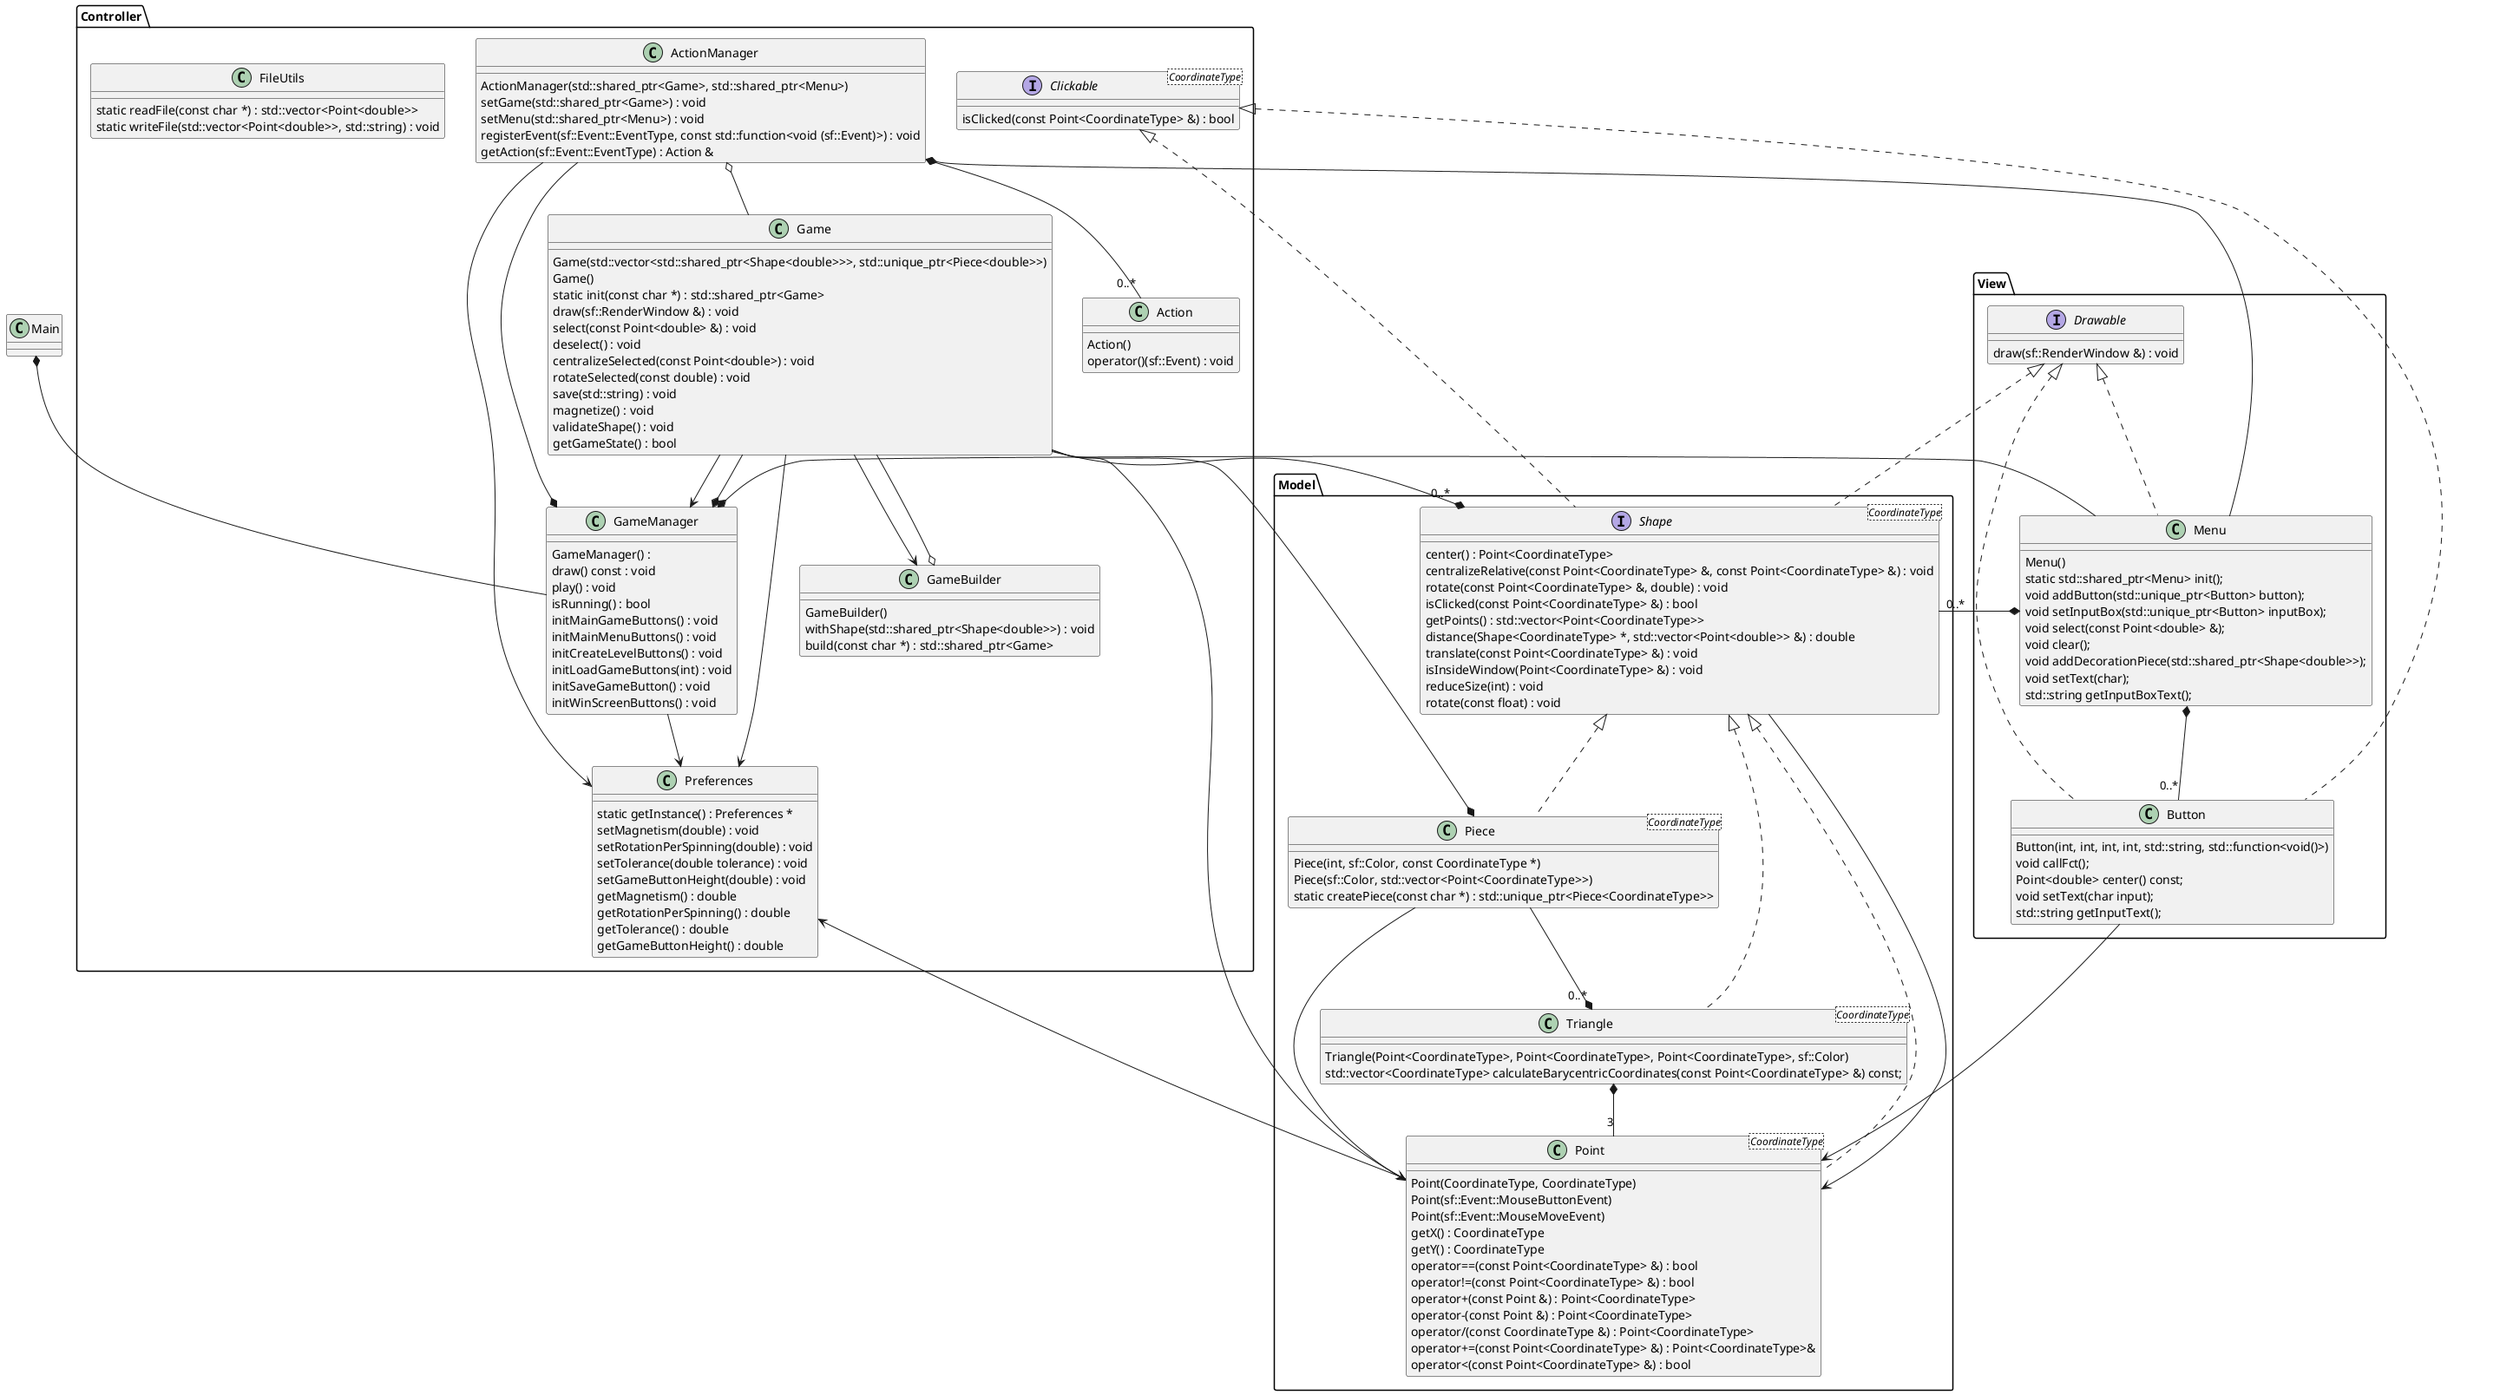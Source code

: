 @startuml
Class Main

Package Controller {
    Interface Clickable<CoordinateType> {
        isClicked(const Point<CoordinateType> &) : bool
    }
    Class Action {
        Action()
        operator()(sf::Event) : void
    }
    Class ActionManager {
        ActionManager(std::shared_ptr<Game>, std::shared_ptr<Menu>)
        setGame(std::shared_ptr<Game>) : void
        setMenu(std::shared_ptr<Menu>) : void
        registerEvent(sf::Event::EventType, const std::function<void (sf::Event)>) : void
        getAction(sf::Event::EventType) : Action &
    }
    Class FileUtils{
        static readFile(const char *) : std::vector<Point<double>>
    	static writeFile(std::vector<Point<double>>, std::string) : void
    }
    Class Game{
	    Game(std::vector<std::shared_ptr<Shape<double>>>, std::unique_ptr<Piece<double>>)
	    Game()
        static init(const char *) : std::shared_ptr<Game>
    	draw(sf::RenderWindow &) : void
    	select(const Point<double> &) : void
    	deselect() : void
    	centralizeSelected(const Point<double>) : void
    	rotateSelected(const double) : void
    	save(std::string) : void
    	magnetize() : void
    	validateShape() : void
    	getGameState() : bool
    }
    Class GameBuilder {
        GameBuilder()
    	withShape(std::shared_ptr<Shape<double>>) : void
    	build(const char *) : std::shared_ptr<Game>
    }
    Class GameManager {
       GameManager() : 
        draw() const : void
        play() : void
        isRunning() : bool
        initMainGameButtons() : void
        initMainMenuButtons() : void
        initCreateLevelButtons() : void
        initLoadGameButtons(int) : void
        initSaveGameButton() : void
        initWinScreenButtons() : void
    }
    Class Preferences {
        static getInstance() : Preferences *
        setMagnetism(double) : void
        setRotationPerSpinning(double) : void
        setTolerance(double tolerance) : void
        setGameButtonHeight(double) : void
        getMagnetism() : double
        getRotationPerSpinning() : double
        getTolerance() : double
        getGameButtonHeight() : double
    }
}

Package Model {
    Interface Shape<CoordinateType> {
        center() : Point<CoordinateType>
        centralizeRelative(const Point<CoordinateType> &, const Point<CoordinateType> &) : void
        rotate(const Point<CoordinateType> &, double) : void
        isClicked(const Point<CoordinateType> &) : bool
        getPoints() : std::vector<Point<CoordinateType>>
        distance(Shape<CoordinateType> *, std::vector<Point<double>> &) : double
        translate(const Point<CoordinateType> &) : void
        isInsideWindow(Point<CoordinateType> &) : void
        reduceSize(int) : void
        rotate(const float) : void
    }
    Class Piece<CoordinateType> {
	    Piece(int, sf::Color, const CoordinateType *)
	    Piece(sf::Color, std::vector<Point<CoordinateType>>)
	    static createPiece(const char *) : std::unique_ptr<Piece<CoordinateType>>
	}
    Class Point<CoordinateType> {
        Point(CoordinateType, CoordinateType)
        Point(sf::Event::MouseButtonEvent)
        Point(sf::Event::MouseMoveEvent)
        getX() : CoordinateType
        getY() : CoordinateType
        operator==(const Point<CoordinateType> &) : bool
        operator!=(const Point<CoordinateType> &) : bool
        operator+(const Point &) : Point<CoordinateType>
        operator-(const Point &) : Point<CoordinateType>
        operator/(const CoordinateType &) : Point<CoordinateType>
        operator+=(const Point<CoordinateType> &) : Point<CoordinateType>&
        operator<(const Point<CoordinateType> &) : bool
    }
    Class Triangle<CoordinateType> {
        Triangle(Point<CoordinateType>, Point<CoordinateType>, Point<CoordinateType>, sf::Color)
        std::vector<CoordinateType> calculateBarycentricCoordinates(const Point<CoordinateType> &) const;
    }
}

Package View {
    Interface Drawable {
        draw(sf::RenderWindow &) : void
    }
    Class Button {
        Button(int, int, int, int, std::string, std::function<void()>)
        void callFct();
        Point<double> center() const;
        void setText(char input);
        std::string getInputText();
    }
    Class Menu {
        Menu()
        static std::shared_ptr<Menu> init();
        void addButton(std::unique_ptr<Button> button);
        void setInputBox(std::unique_ptr<Button> inputBox);
        void select(const Point<double> &);
        void clear();
        void addDecorationPiece(std::shared_ptr<Shape<double>>);
        void setText(char);
        std::string getInputBoxText();
    }
}

Main *-- GameManager
Game --> GameManager
Clickable <|.. Button
Clickable <|.. Shape
ActionManager *-- "0..*" Action
ActionManager o-- Game
ActionManager o-- Menu
ActionManager --> Preferences
Game --* "0..*" Shape
Game --* Piece
Game --> GameBuilder
Game --> Point
Game --> Preferences
GameBuilder o-- Game
GameManager *-- Game
GameManager *-- Menu
GameManager *-- ActionManager
GameManager --> Preferences
Shape <|.. Piece
Shape <|.. Point
Shape <|.. Triangle
Shape --> Point
Piece --* "0..*" Triangle
Piece --> Point
Point --> Preferences
Triangle *-- "3" Point
Drawable <|.. Button
Drawable <|.. Menu
Drawable <|.. Shape
Button --> Point
Menu *-- "0..*" Button
Menu *-- "0..*" Shape
@enduml